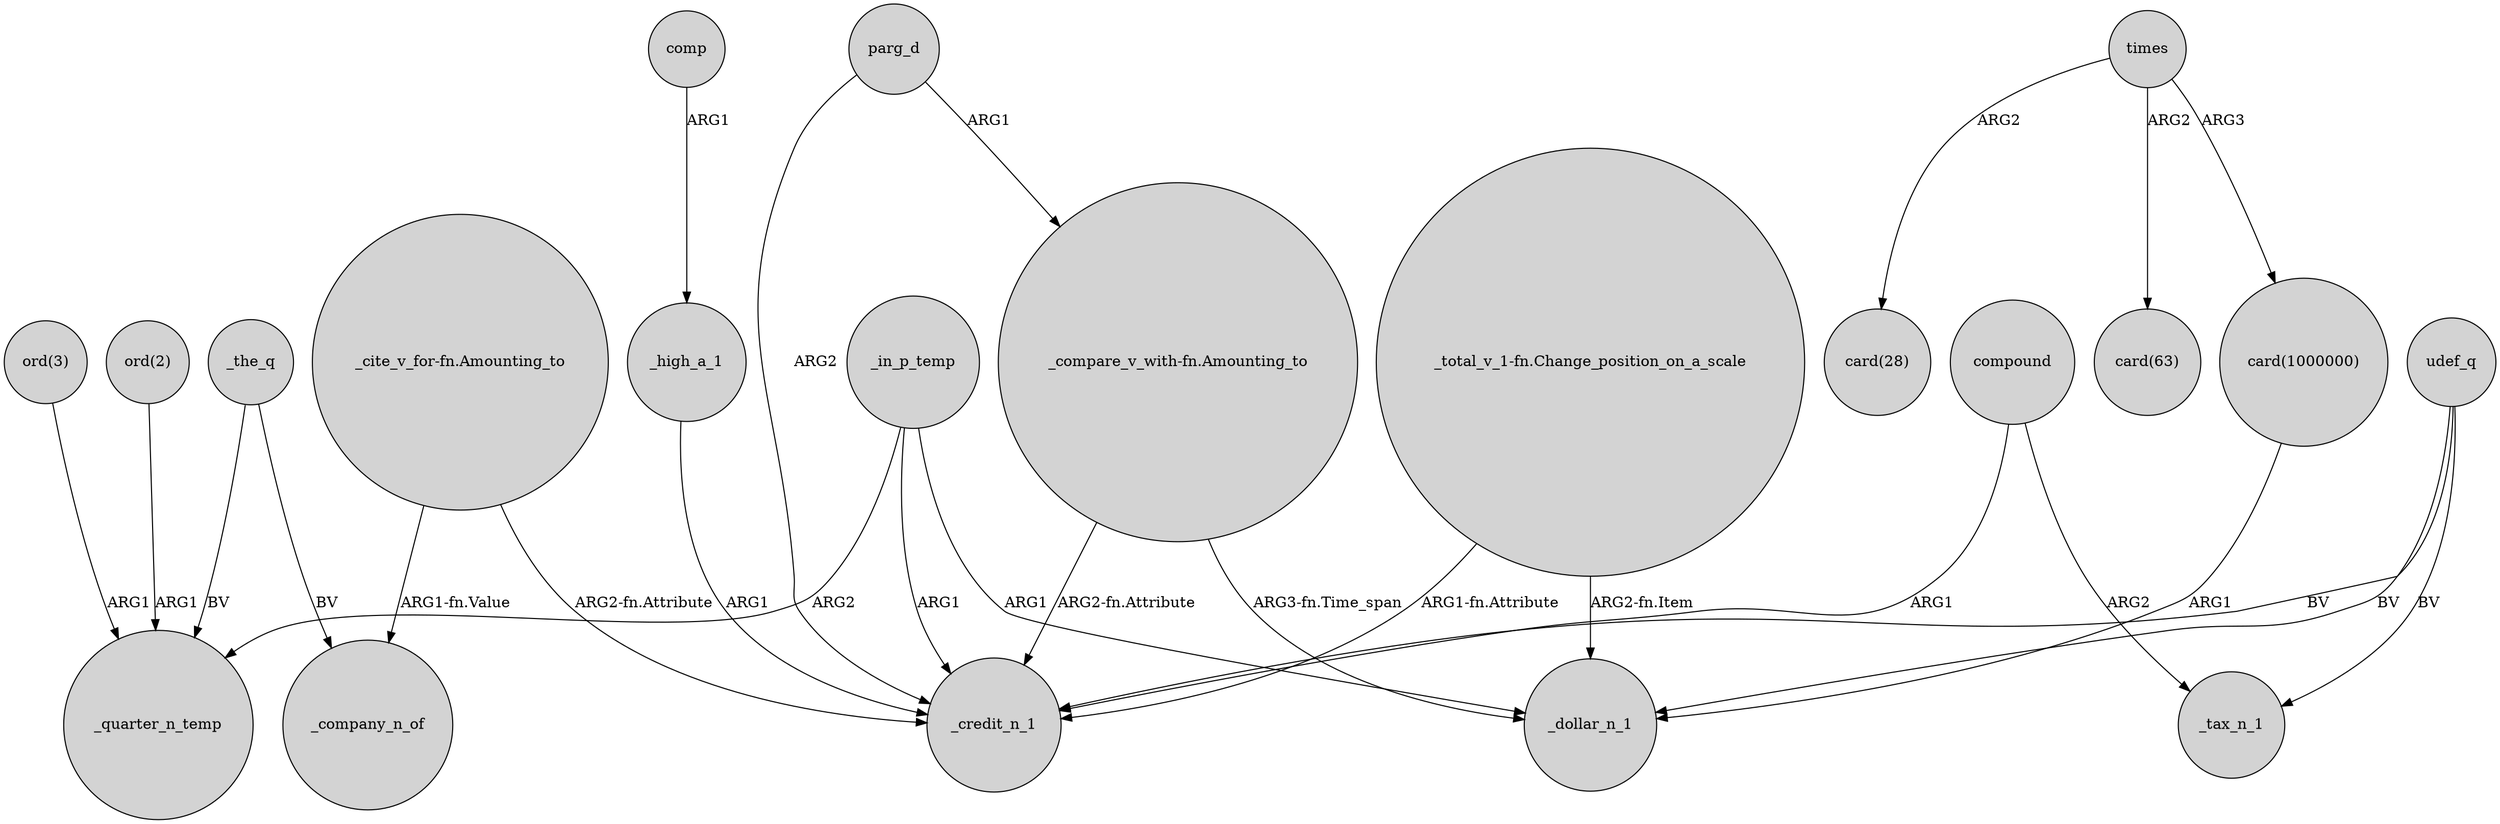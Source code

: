 digraph {
	node [shape=circle style=filled]
	_in_p_temp -> _credit_n_1 [label=ARG1]
	"_cite_v_for-fn.Amounting_to" -> _company_n_of [label="ARG1-fn.Value"]
	_in_p_temp -> _quarter_n_temp [label=ARG2]
	"ord(3)" -> _quarter_n_temp [label=ARG1]
	parg_d -> _credit_n_1 [label=ARG2]
	"_compare_v_with-fn.Amounting_to" -> _credit_n_1 [label="ARG2-fn.Attribute"]
	"_cite_v_for-fn.Amounting_to" -> _credit_n_1 [label="ARG2-fn.Attribute"]
	_the_q -> _quarter_n_temp [label=BV]
	udef_q -> _tax_n_1 [label=BV]
	times -> "card(28)" [label=ARG2]
	times -> "card(1000000)" [label=ARG3]
	_in_p_temp -> _dollar_n_1 [label=ARG1]
	"_compare_v_with-fn.Amounting_to" -> _dollar_n_1 [label="ARG3-fn.Time_span"]
	"_total_v_1-fn.Change_position_on_a_scale" -> _dollar_n_1 [label="ARG2-fn.Item"]
	compound -> _credit_n_1 [label=ARG1]
	comp -> _high_a_1 [label=ARG1]
	_high_a_1 -> _credit_n_1 [label=ARG1]
	compound -> _tax_n_1 [label=ARG2]
	udef_q -> _dollar_n_1 [label=BV]
	"card(1000000)" -> _dollar_n_1 [label=ARG1]
	udef_q -> _credit_n_1 [label=BV]
	"ord(2)" -> _quarter_n_temp [label=ARG1]
	times -> "card(63)" [label=ARG2]
	parg_d -> "_compare_v_with-fn.Amounting_to" [label=ARG1]
	_the_q -> _company_n_of [label=BV]
	"_total_v_1-fn.Change_position_on_a_scale" -> _credit_n_1 [label="ARG1-fn.Attribute"]
}
